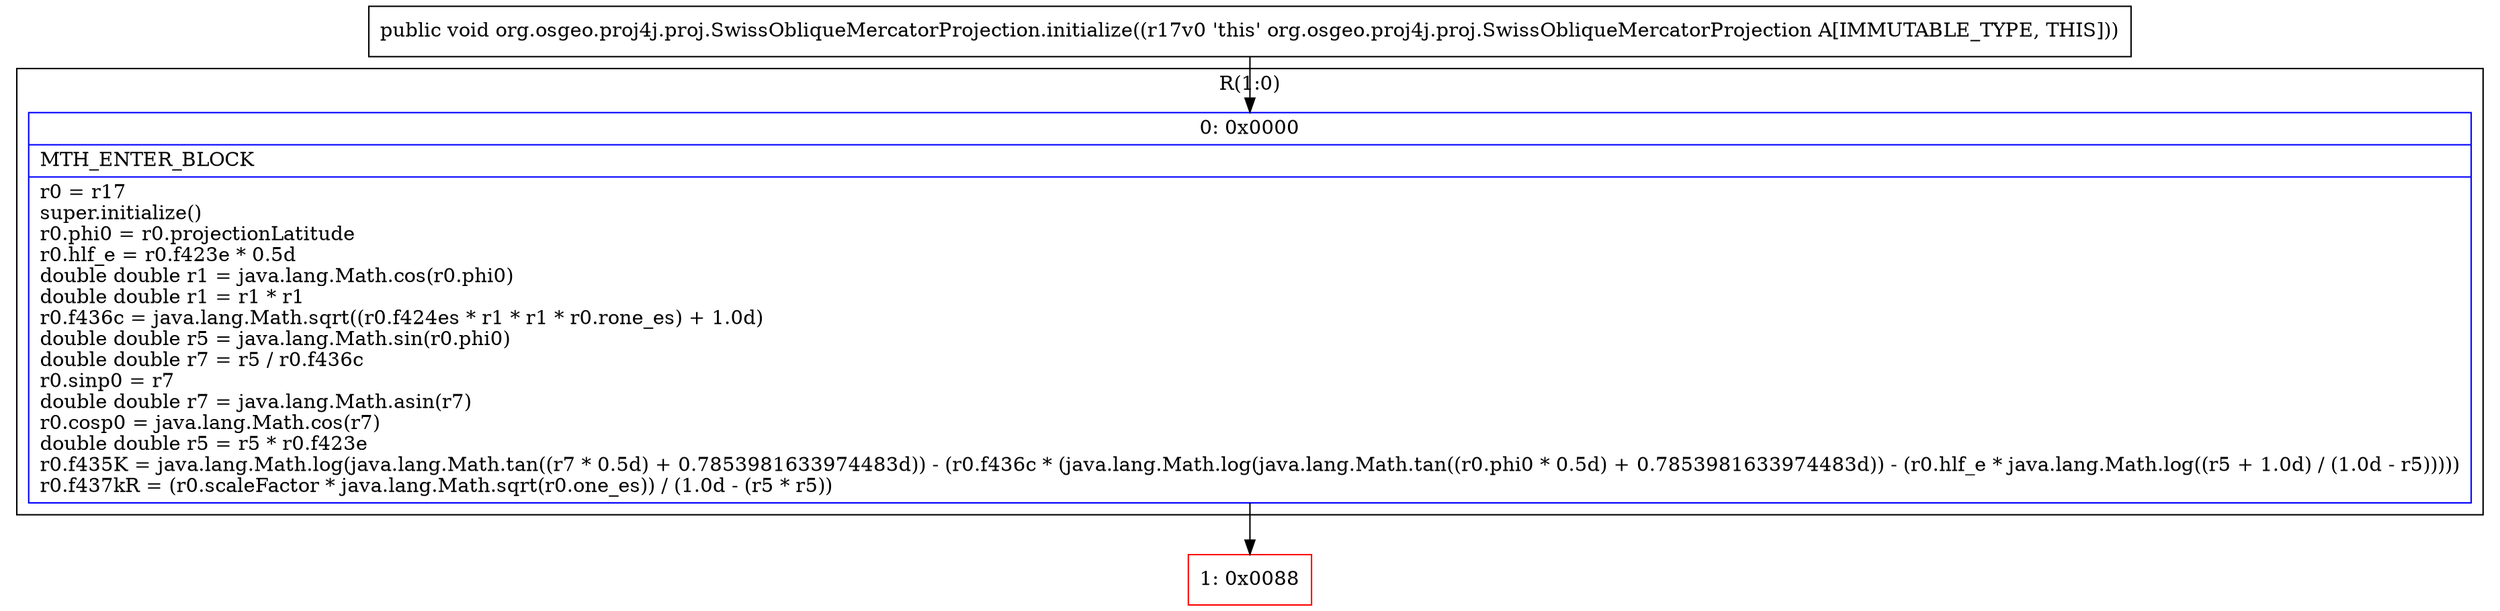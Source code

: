 digraph "CFG fororg.osgeo.proj4j.proj.SwissObliqueMercatorProjection.initialize()V" {
subgraph cluster_Region_900534594 {
label = "R(1:0)";
node [shape=record,color=blue];
Node_0 [shape=record,label="{0\:\ 0x0000|MTH_ENTER_BLOCK\l|r0 = r17\lsuper.initialize()\lr0.phi0 = r0.projectionLatitude\lr0.hlf_e = r0.f423e * 0.5d\ldouble double r1 = java.lang.Math.cos(r0.phi0)\ldouble double r1 = r1 * r1\lr0.f436c = java.lang.Math.sqrt((r0.f424es * r1 * r1 * r0.rone_es) + 1.0d)\ldouble double r5 = java.lang.Math.sin(r0.phi0)\ldouble double r7 = r5 \/ r0.f436c\lr0.sinp0 = r7\ldouble double r7 = java.lang.Math.asin(r7)\lr0.cosp0 = java.lang.Math.cos(r7)\ldouble double r5 = r5 * r0.f423e\lr0.f435K = java.lang.Math.log(java.lang.Math.tan((r7 * 0.5d) + 0.7853981633974483d)) \- (r0.f436c * (java.lang.Math.log(java.lang.Math.tan((r0.phi0 * 0.5d) + 0.7853981633974483d)) \- (r0.hlf_e * java.lang.Math.log((r5 + 1.0d) \/ (1.0d \- r5)))))\lr0.f437kR = (r0.scaleFactor * java.lang.Math.sqrt(r0.one_es)) \/ (1.0d \- (r5 * r5))\l}"];
}
Node_1 [shape=record,color=red,label="{1\:\ 0x0088}"];
MethodNode[shape=record,label="{public void org.osgeo.proj4j.proj.SwissObliqueMercatorProjection.initialize((r17v0 'this' org.osgeo.proj4j.proj.SwissObliqueMercatorProjection A[IMMUTABLE_TYPE, THIS])) }"];
MethodNode -> Node_0;
Node_0 -> Node_1;
}

